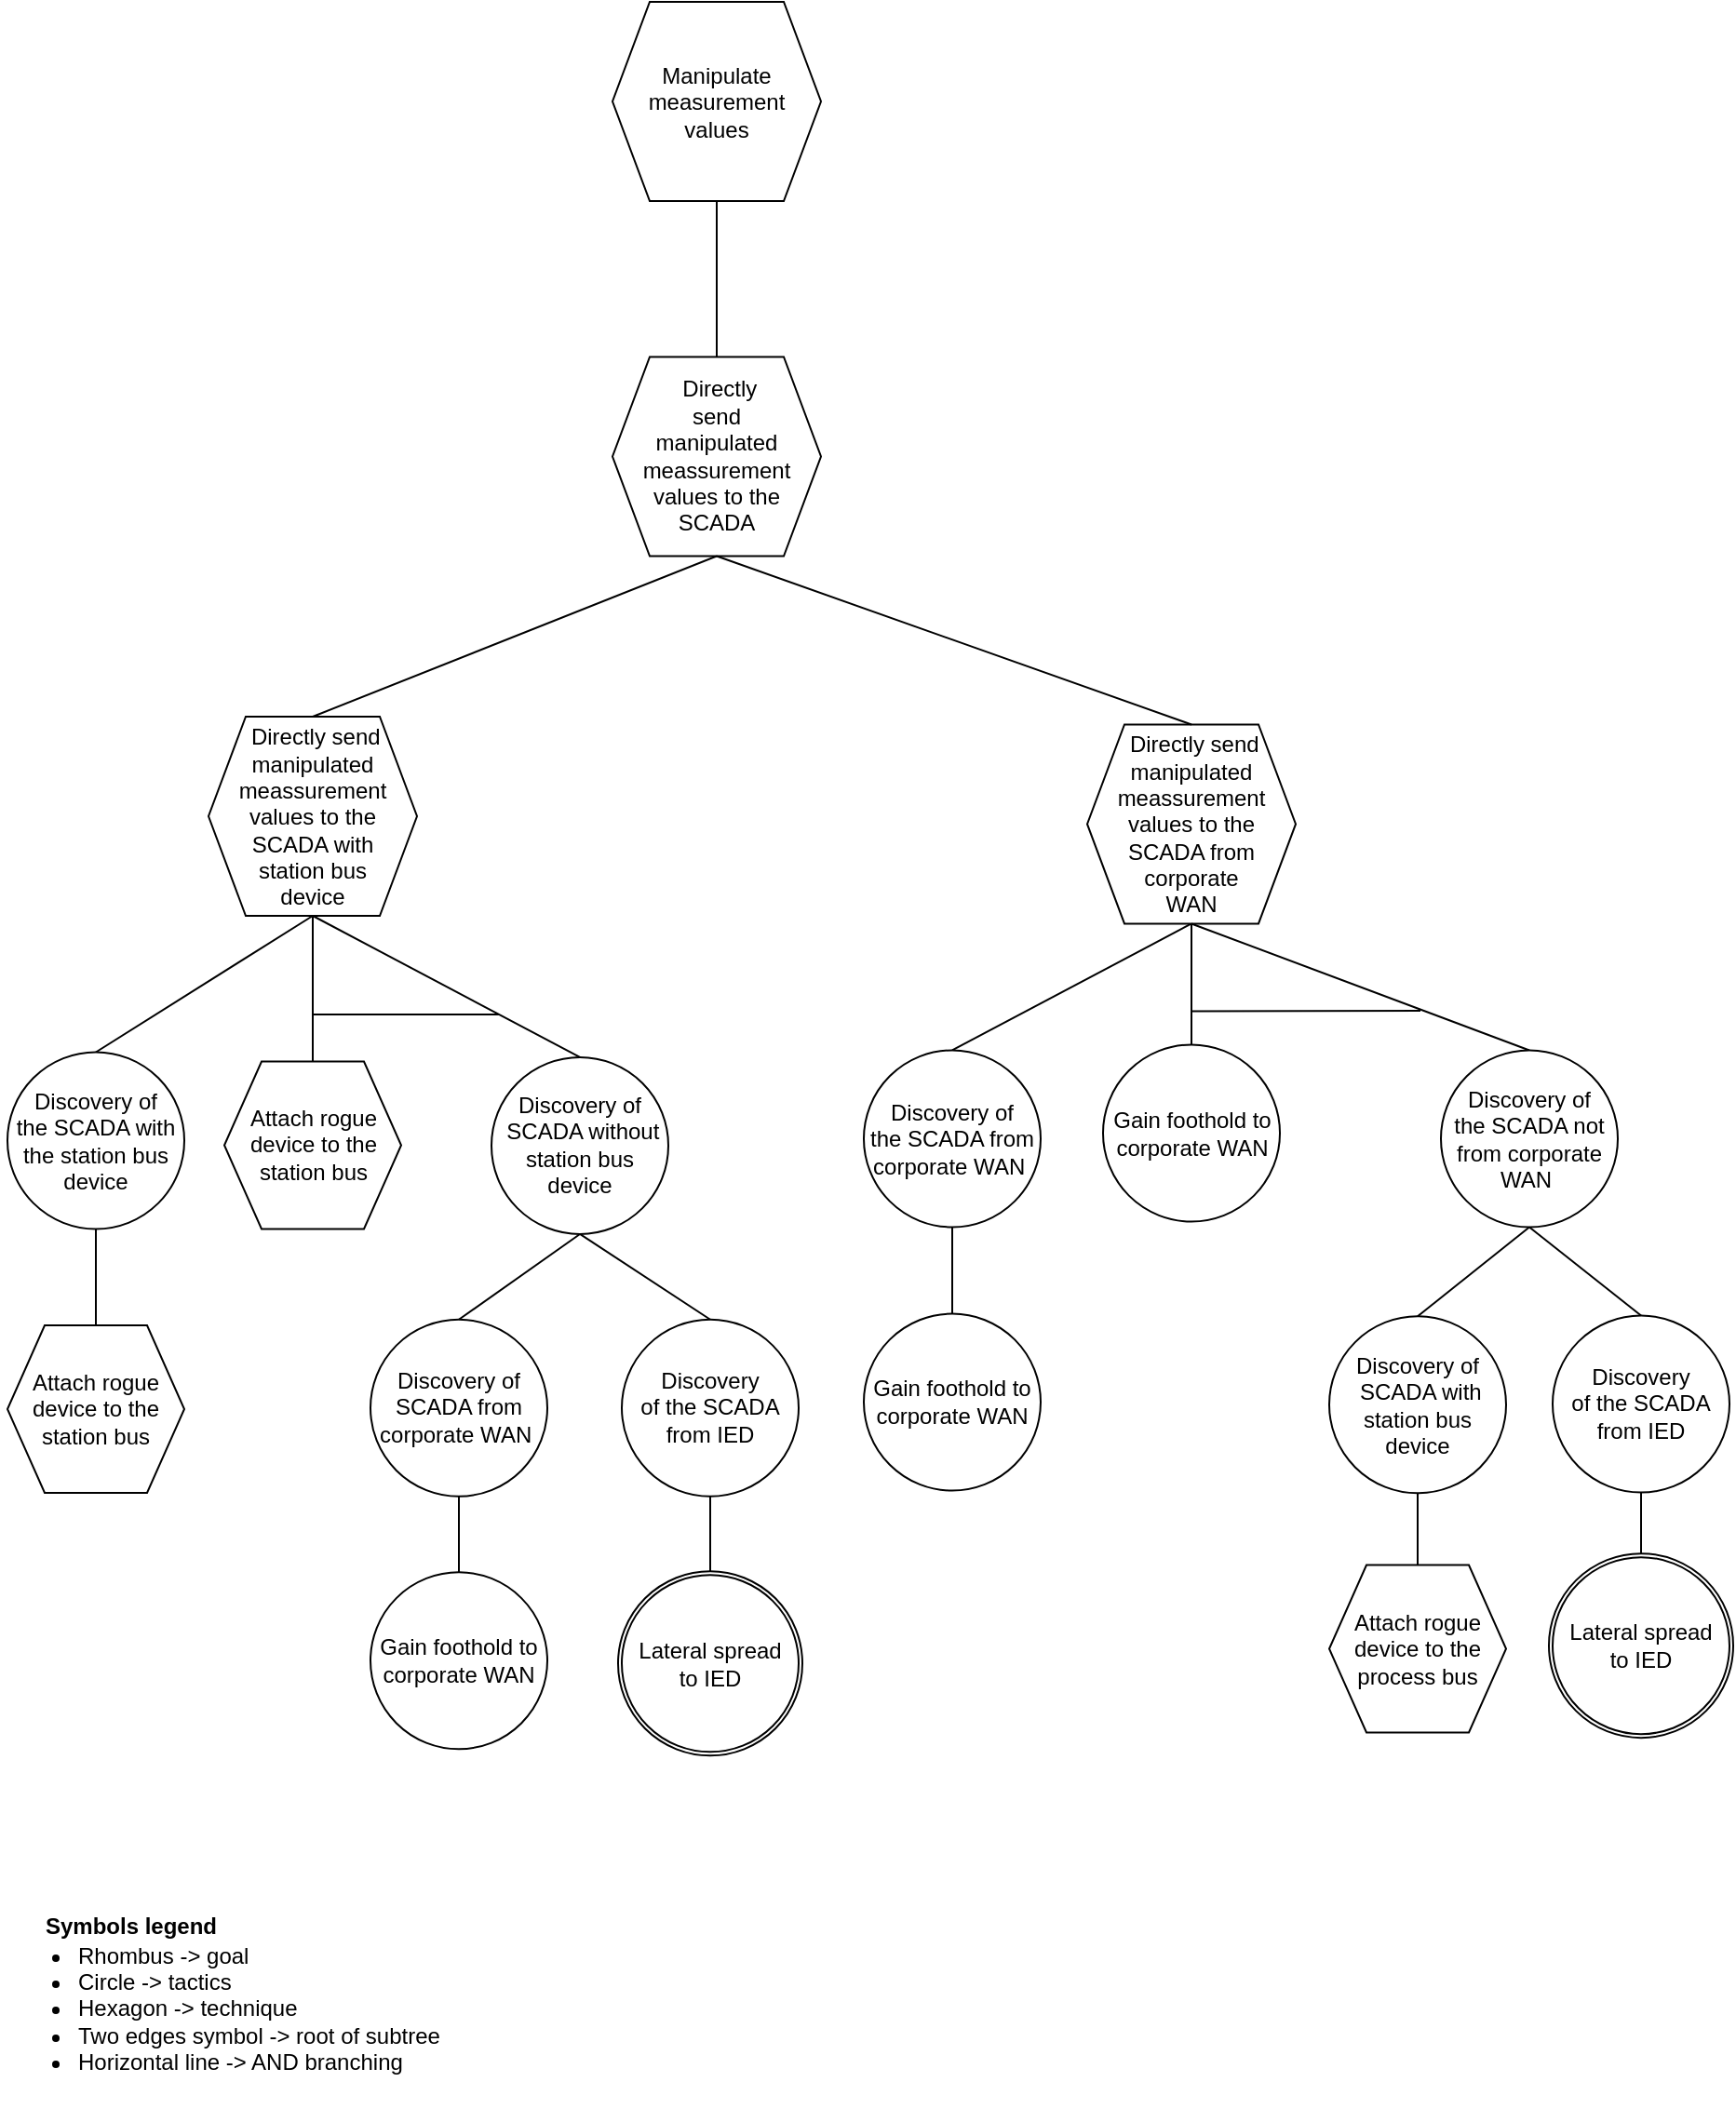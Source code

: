 <mxfile version="16.1.2" type="device"><diagram id="xbHYeiGO_CIbIeRIyyaW" name="Page-1"><mxGraphModel dx="1422" dy="905" grid="1" gridSize="10" guides="1" tooltips="1" connect="1" arrows="1" fold="1" page="1" pageScale="1" pageWidth="850" pageHeight="1100" math="0" shadow="0"><root><mxCell id="0"/><mxCell id="1" parent="0"/><mxCell id="q_Y1FQsj2ikYlkpA-Gyn-50" value="&lt;font style=&quot;font-size: 12px&quot;&gt;Symbols legend&lt;/font&gt;" style="text;strokeColor=none;fillColor=none;html=1;fontSize=24;fontStyle=1;verticalAlign=middle;align=center;" parent="1" vertex="1"><mxGeometry x="221" y="1020.0" width="100" height="40" as="geometry"/></mxCell><mxCell id="q_Y1FQsj2ikYlkpA-Gyn-52" value="&lt;ul&gt;&lt;li&gt;&lt;span&gt;Rhombus -&amp;gt; goal&lt;/span&gt;&lt;/li&gt;&lt;li&gt;&lt;span&gt;Circle -&amp;gt; tactics&lt;/span&gt;&lt;br&gt;&lt;/li&gt;&lt;li&gt;Hexagon -&amp;gt; technique&lt;/li&gt;&lt;li&gt;Two edges symbol -&amp;gt; root of subtree&lt;/li&gt;&lt;li&gt;Horizontal line -&amp;gt; AND branching&lt;/li&gt;&lt;/ul&gt;" style="text;strokeColor=none;fillColor=none;html=1;whiteSpace=wrap;verticalAlign=middle;overflow=hidden;fontSize=12;" parent="1" vertex="1"><mxGeometry x="201" y="1034" width="256" height="107" as="geometry"/></mxCell><mxCell id="nbdmeN9ukbkjmMOt9uIb-6" value="Manipulate measurement values" style="shape=hexagon;perimeter=hexagonPerimeter2;whiteSpace=wrap;html=1;fixedSize=1;" parent="1" vertex="1"><mxGeometry x="530" y="10" width="112" height="107" as="geometry"/></mxCell><mxCell id="hXiwa7b58C9pTNHA5cDS-1" value="" style="endArrow=none;html=1;rounded=0;entryX=0.5;entryY=0;entryDx=0;entryDy=0;exitX=0.5;exitY=1;exitDx=0;exitDy=0;" parent="1" source="2dhj_4RlpSU6l_lUr5A2-33" target="XJ2tN9Py6yjStrmt5Zez-19" edge="1"><mxGeometry width="50" height="50" relative="1" as="geometry"><mxPoint x="369" y="583.32" as="sourcePoint"/><mxPoint x="583.75" y="602.34" as="targetPoint"/></mxGeometry></mxCell><mxCell id="hXiwa7b58C9pTNHA5cDS-3" value="&amp;nbsp;Directly&lt;br&gt;send&lt;br&gt;manipulated&lt;br&gt;meassurement&lt;br&gt;values to the&lt;br&gt;SCADA" style="shape=hexagon;perimeter=hexagonPerimeter2;whiteSpace=wrap;html=1;fixedSize=1;" parent="1" vertex="1"><mxGeometry x="530" y="200.75" width="112" height="107" as="geometry"/></mxCell><mxCell id="hXiwa7b58C9pTNHA5cDS-7" value="" style="endArrow=none;html=1;rounded=0;entryX=0.5;entryY=0;entryDx=0;entryDy=0;exitX=0.5;exitY=1;exitDx=0;exitDy=0;" parent="1" source="2dhj_4RlpSU6l_lUr5A2-34" target="BvnuBSUswsPMIgctuuf--2" edge="1"><mxGeometry width="50" height="50" relative="1" as="geometry"><mxPoint x="999.5" y="588.93" as="sourcePoint"/><mxPoint x="907.5" y="601.21" as="targetPoint"/></mxGeometry></mxCell><mxCell id="hXiwa7b58C9pTNHA5cDS-9" value="Gain foothold to corporate WAN" style="ellipse;whiteSpace=wrap;html=1;aspect=fixed;" parent="1" vertex="1"><mxGeometry x="665" y="714.79" width="95" height="95" as="geometry"/></mxCell><mxCell id="hXiwa7b58C9pTNHA5cDS-11" value="" style="endArrow=none;html=1;rounded=0;startArrow=none;exitX=0.5;exitY=1;exitDx=0;exitDy=0;" parent="1" source="BvnuBSUswsPMIgctuuf--2" target="hXiwa7b58C9pTNHA5cDS-9" edge="1"><mxGeometry width="50" height="50" relative="1" as="geometry"><mxPoint x="745" y="745.51" as="sourcePoint"/><mxPoint x="712" y="757.17" as="targetPoint"/></mxGeometry></mxCell><mxCell id="c9HpUDW3eZ3asptIFYqA-1" value="" style="endArrow=none;html=1;rounded=0;entryX=0.5;entryY=1;entryDx=0;entryDy=0;exitX=0.5;exitY=0;exitDx=0;exitDy=0;" parent="1" source="hXiwa7b58C9pTNHA5cDS-3" target="nbdmeN9ukbkjmMOt9uIb-6" edge="1"><mxGeometry width="50" height="50" relative="1" as="geometry"><mxPoint x="646.5" y="221.5" as="sourcePoint"/><mxPoint x="505.75" y="110.5" as="targetPoint"/></mxGeometry></mxCell><mxCell id="XJ2tN9Py6yjStrmt5Zez-15" value="Attach rogue device to the station bus" style="shape=hexagon;perimeter=hexagonPerimeter2;whiteSpace=wrap;html=1;fixedSize=1;" parent="1" vertex="1"><mxGeometry x="205" y="721.0" width="95" height="90" as="geometry"/></mxCell><mxCell id="XJ2tN9Py6yjStrmt5Zez-19" value="Discovery&amp;nbsp;of &lt;br&gt;the SCADA with the station bus device" style="ellipse;whiteSpace=wrap;html=1;aspect=fixed;" parent="1" vertex="1"><mxGeometry x="205" y="574.24" width="95" height="95" as="geometry"/></mxCell><mxCell id="2dhj_4RlpSU6l_lUr5A2-33" value="&amp;nbsp;Directly send&lt;br&gt;manipulated&lt;br&gt;meassurement&lt;br&gt;values to the SCADA with &lt;br&gt;station bus &lt;br&gt;device" style="shape=hexagon;perimeter=hexagonPerimeter2;whiteSpace=wrap;html=1;fixedSize=1;" parent="1" vertex="1"><mxGeometry x="313" y="394.0" width="112" height="107" as="geometry"/></mxCell><mxCell id="2dhj_4RlpSU6l_lUr5A2-34" value="&amp;nbsp;Directly send&lt;br&gt;manipulated&lt;br&gt;meassurement&lt;br&gt;values to the&lt;br&gt;SCADA from corporate &lt;br&gt;WAN" style="shape=hexagon;perimeter=hexagonPerimeter2;whiteSpace=wrap;html=1;fixedSize=1;" parent="1" vertex="1"><mxGeometry x="785" y="398.22" width="112" height="107" as="geometry"/></mxCell><mxCell id="2dhj_4RlpSU6l_lUr5A2-37" value="" style="endArrow=none;html=1;rounded=0;entryX=0.5;entryY=0;entryDx=0;entryDy=0;exitX=0.5;exitY=1;exitDx=0;exitDy=0;" parent="1" source="hXiwa7b58C9pTNHA5cDS-3" target="2dhj_4RlpSU6l_lUr5A2-33" edge="1"><mxGeometry width="50" height="50" relative="1" as="geometry"><mxPoint x="726" y="307.75" as="sourcePoint"/><mxPoint x="821.5" y="366.55" as="targetPoint"/></mxGeometry></mxCell><mxCell id="2dhj_4RlpSU6l_lUr5A2-38" value="" style="endArrow=none;html=1;rounded=0;entryX=0.5;entryY=0;entryDx=0;entryDy=0;exitX=0.5;exitY=1;exitDx=0;exitDy=0;" parent="1" source="hXiwa7b58C9pTNHA5cDS-3" target="2dhj_4RlpSU6l_lUr5A2-34" edge="1"><mxGeometry width="50" height="50" relative="1" as="geometry"><mxPoint x="726" y="307.75" as="sourcePoint"/><mxPoint x="573" y="366.55" as="targetPoint"/></mxGeometry></mxCell><mxCell id="VsqYd4zWUFWY-cEYZpS1-1" value="" style="endArrow=none;html=1;rounded=0;entryX=0.5;entryY=0;entryDx=0;entryDy=0;" parent="1" source="2dhj_4RlpSU6l_lUr5A2-33" target="VsqYd4zWUFWY-cEYZpS1-4" edge="1"><mxGeometry width="50" height="50" relative="1" as="geometry"><mxPoint x="369" y="583.32" as="sourcePoint"/><mxPoint x="247" y="494.84" as="targetPoint"/></mxGeometry></mxCell><mxCell id="VsqYd4zWUFWY-cEYZpS1-2" value="" style="endArrow=none;html=1;rounded=0;entryX=0.5;entryY=0;entryDx=0;entryDy=0;exitX=0.5;exitY=1;exitDx=0;exitDy=0;" parent="1" source="2dhj_4RlpSU6l_lUr5A2-33" target="VsqYd4zWUFWY-cEYZpS1-5" edge="1"><mxGeometry width="50" height="50" relative="1" as="geometry"><mxPoint x="369" y="583.32" as="sourcePoint"/><mxPoint x="377" y="494.84" as="targetPoint"/></mxGeometry></mxCell><mxCell id="VsqYd4zWUFWY-cEYZpS1-3" value="" style="endArrow=none;html=1;rounded=0;" parent="1" edge="1"><mxGeometry width="50" height="50" relative="1" as="geometry"><mxPoint x="369" y="554" as="sourcePoint"/><mxPoint x="469" y="554" as="targetPoint"/></mxGeometry></mxCell><mxCell id="VsqYd4zWUFWY-cEYZpS1-4" value="Attach rogue device to the station bus" style="shape=hexagon;perimeter=hexagonPerimeter2;whiteSpace=wrap;html=1;fixedSize=1;" parent="1" vertex="1"><mxGeometry x="321.5" y="579.24" width="95" height="90" as="geometry"/></mxCell><mxCell id="VsqYd4zWUFWY-cEYZpS1-5" value="Discovery of&lt;br&gt;&amp;nbsp;SCADA without station bus device" style="ellipse;whiteSpace=wrap;html=1;aspect=fixed;" parent="1" vertex="1"><mxGeometry x="465" y="576.98" width="95" height="95" as="geometry"/></mxCell><mxCell id="VsqYd4zWUFWY-cEYZpS1-30" value="" style="endArrow=none;html=1;rounded=0;exitX=0.5;exitY=1;exitDx=0;exitDy=0;entryX=0.5;entryY=0;entryDx=0;entryDy=0;" parent="1" source="2dhj_4RlpSU6l_lUr5A2-34" target="VsqYd4zWUFWY-cEYZpS1-44" edge="1"><mxGeometry width="50" height="50" relative="1" as="geometry"><mxPoint x="882" y="604.61" as="sourcePoint"/><mxPoint x="772" y="744.61" as="targetPoint"/></mxGeometry></mxCell><mxCell id="VsqYd4zWUFWY-cEYZpS1-31" value="" style="endArrow=none;html=1;rounded=0;exitX=0.5;exitY=1;exitDx=0;exitDy=0;entryX=0.5;entryY=0;entryDx=0;entryDy=0;" parent="1" source="2dhj_4RlpSU6l_lUr5A2-34" target="VsqYd4zWUFWY-cEYZpS1-35" edge="1"><mxGeometry width="50" height="50" relative="1" as="geometry"><mxPoint x="1032" y="799.11" as="sourcePoint"/><mxPoint x="852" y="814.61" as="targetPoint"/></mxGeometry></mxCell><mxCell id="VsqYd4zWUFWY-cEYZpS1-32" value="" style="endArrow=none;html=1;rounded=0;" parent="1" edge="1"><mxGeometry width="50" height="50" relative="1" as="geometry"><mxPoint x="841" y="552.31" as="sourcePoint"/><mxPoint x="964" y="552" as="targetPoint"/><Array as="points"/></mxGeometry></mxCell><mxCell id="VsqYd4zWUFWY-cEYZpS1-35" value="Gain foothold to corporate WAN" style="ellipse;whiteSpace=wrap;html=1;aspect=fixed;" parent="1" vertex="1"><mxGeometry x="793.5" y="570.24" width="95" height="95" as="geometry"/></mxCell><mxCell id="VsqYd4zWUFWY-cEYZpS1-39" value="Attach rogue device to the process bus" style="shape=hexagon;perimeter=hexagonPerimeter2;whiteSpace=wrap;html=1;fixedSize=1;" parent="1" vertex="1"><mxGeometry x="915" y="849.75" width="95" height="90" as="geometry"/></mxCell><mxCell id="VsqYd4zWUFWY-cEYZpS1-40" value="Discovery of&lt;br&gt;&amp;nbsp;SCADA with station bus device" style="ellipse;whiteSpace=wrap;html=1;aspect=fixed;" parent="1" vertex="1"><mxGeometry x="915" y="716.13" width="95" height="95" as="geometry"/></mxCell><mxCell id="VsqYd4zWUFWY-cEYZpS1-41" value="" style="endArrow=none;html=1;rounded=0;entryX=0.5;entryY=1;entryDx=0;entryDy=0;exitX=0.5;exitY=0;exitDx=0;exitDy=0;" parent="1" source="VsqYd4zWUFWY-cEYZpS1-39" target="VsqYd4zWUFWY-cEYZpS1-40" edge="1"><mxGeometry width="50" height="50" relative="1" as="geometry"><mxPoint x="1170.941" y="994.163" as="sourcePoint"/><mxPoint x="1122.5" y="957.66" as="targetPoint"/></mxGeometry></mxCell><mxCell id="VsqYd4zWUFWY-cEYZpS1-44" value="Discovery&amp;nbsp;of &lt;br&gt;the SCADA not from corporate WAN&amp;nbsp;" style="ellipse;whiteSpace=wrap;html=1;aspect=fixed;" parent="1" vertex="1"><mxGeometry x="975" y="573.24" width="95" height="95" as="geometry"/></mxCell><mxCell id="VsqYd4zWUFWY-cEYZpS1-45" value="" style="endArrow=none;html=1;rounded=0;entryX=0.5;entryY=1;entryDx=0;entryDy=0;exitX=0.5;exitY=0;exitDx=0;exitDy=0;" parent="1" source="VsqYd4zWUFWY-cEYZpS1-40" target="VsqYd4zWUFWY-cEYZpS1-44" edge="1"><mxGeometry width="50" height="50" relative="1" as="geometry"><mxPoint x="1172.5" y="942.68" as="sourcePoint"/><mxPoint x="1162.5" y="649.9" as="targetPoint"/></mxGeometry></mxCell><mxCell id="BvnuBSUswsPMIgctuuf--2" value="Discovery&amp;nbsp;of &lt;br&gt;the SCADA from corporate WAN&amp;nbsp;" style="ellipse;whiteSpace=wrap;html=1;aspect=fixed;" parent="1" vertex="1"><mxGeometry x="665" y="573.24" width="95" height="95" as="geometry"/></mxCell><mxCell id="Wc3BPldIsUcrUfqzeBYM-91" value="Gain foothold to corporate WAN" style="ellipse;whiteSpace=wrap;html=1;aspect=fixed;" parent="1" vertex="1"><mxGeometry x="400" y="853.63" width="95" height="95" as="geometry"/></mxCell><mxCell id="Wc3BPldIsUcrUfqzeBYM-92" value="" style="endArrow=none;html=1;rounded=0;entryX=0.5;entryY=0;entryDx=0;entryDy=0;" parent="1" source="Wc3BPldIsUcrUfqzeBYM-93" target="Wc3BPldIsUcrUfqzeBYM-91" edge="1"><mxGeometry width="50" height="50" relative="1" as="geometry"><mxPoint x="361" y="858.13" as="sourcePoint"/><mxPoint x="369" y="878.13" as="targetPoint"/></mxGeometry></mxCell><mxCell id="Wc3BPldIsUcrUfqzeBYM-93" value="Discovery&amp;nbsp;of &lt;br&gt;SCADA from corporate WAN&amp;nbsp;" style="ellipse;whiteSpace=wrap;html=1;aspect=fixed;" parent="1" vertex="1"><mxGeometry x="400" y="717.88" width="95" height="95" as="geometry"/></mxCell><mxCell id="Wc3BPldIsUcrUfqzeBYM-94" value="" style="endArrow=none;html=1;rounded=0;entryX=0.5;entryY=1;entryDx=0;entryDy=0;exitX=0.5;exitY=0;exitDx=0;exitDy=0;" parent="1" source="Wc3BPldIsUcrUfqzeBYM-93" target="VsqYd4zWUFWY-cEYZpS1-5" edge="1"><mxGeometry width="50" height="50" relative="1" as="geometry"><mxPoint x="343.25" y="855.7" as="sourcePoint"/><mxPoint x="390.75" y="827.7" as="targetPoint"/></mxGeometry></mxCell><mxCell id="Wc3BPldIsUcrUfqzeBYM-100" value="Discovery&lt;br&gt;of the SCADA from IED" style="ellipse;whiteSpace=wrap;html=1;aspect=fixed;" parent="1" vertex="1"><mxGeometry x="535" y="717.88" width="95" height="95" as="geometry"/></mxCell><mxCell id="Wc3BPldIsUcrUfqzeBYM-101" value="" style="endArrow=none;html=1;rounded=0;exitX=0.5;exitY=0;exitDx=0;exitDy=0;entryX=0.5;entryY=1;entryDx=0;entryDy=0;" parent="1" source="Wc3BPldIsUcrUfqzeBYM-100" target="VsqYd4zWUFWY-cEYZpS1-5" edge="1"><mxGeometry width="50" height="50" relative="1" as="geometry"><mxPoint x="285.25" y="969.68" as="sourcePoint"/><mxPoint x="500" y="778.6" as="targetPoint"/><Array as="points"/></mxGeometry></mxCell><mxCell id="Wc3BPldIsUcrUfqzeBYM-103" value="" style="endArrow=none;html=1;rounded=0;exitX=0.5;exitY=1;exitDx=0;exitDy=0;entryX=0.5;entryY=0;entryDx=0;entryDy=0;" parent="1" source="Wc3BPldIsUcrUfqzeBYM-108" edge="1"><mxGeometry width="50" height="50" relative="1" as="geometry"><mxPoint x="1232" y="947.73" as="sourcePoint"/><mxPoint x="1082.5" y="844.01" as="targetPoint"/><Array as="points"/></mxGeometry></mxCell><mxCell id="Wc3BPldIsUcrUfqzeBYM-108" value="Discovery&lt;br&gt;of the SCADA from IED" style="ellipse;whiteSpace=wrap;html=1;aspect=fixed;" parent="1" vertex="1"><mxGeometry x="1035" y="715.79" width="95" height="95" as="geometry"/></mxCell><mxCell id="Wc3BPldIsUcrUfqzeBYM-110" value="" style="endArrow=none;html=1;rounded=0;exitX=0.5;exitY=0;exitDx=0;exitDy=0;entryX=0.5;entryY=1;entryDx=0;entryDy=0;" parent="1" source="Wc3BPldIsUcrUfqzeBYM-108" target="VsqYd4zWUFWY-cEYZpS1-44" edge="1"><mxGeometry width="50" height="50" relative="1" as="geometry"><mxPoint x="780.5" y="824.52" as="sourcePoint"/><mxPoint x="780.5" y="720.32" as="targetPoint"/><Array as="points"/></mxGeometry></mxCell><mxCell id="0Qf27vYzhS7x9a2EV2Fq-2" value="" style="endArrow=none;html=1;rounded=0;entryX=0.5;entryY=0;entryDx=0;entryDy=0;" parent="1" source="Wc3BPldIsUcrUfqzeBYM-100" target="0Qf27vYzhS7x9a2EV2Fq-4" edge="1"><mxGeometry width="50" height="50" relative="1" as="geometry"><mxPoint x="680" y="854" as="sourcePoint"/><mxPoint x="545" y="853.92" as="targetPoint"/></mxGeometry></mxCell><mxCell id="0Qf27vYzhS7x9a2EV2Fq-3" value="" style="ellipse;whiteSpace=wrap;html=1;aspect=fixed;" parent="1" vertex="1"><mxGeometry x="533" y="853.15" width="99" height="99" as="geometry"/></mxCell><mxCell id="0Qf27vYzhS7x9a2EV2Fq-4" value="Lateral spread&lt;br&gt;to IED" style="ellipse;whiteSpace=wrap;html=1;aspect=fixed;" parent="1" vertex="1"><mxGeometry x="535" y="855.15" width="95" height="95" as="geometry"/></mxCell><mxCell id="0Qf27vYzhS7x9a2EV2Fq-8" value="" style="ellipse;whiteSpace=wrap;html=1;aspect=fixed;" parent="1" vertex="1"><mxGeometry x="1033" y="843.57" width="99" height="99" as="geometry"/></mxCell><mxCell id="0Qf27vYzhS7x9a2EV2Fq-9" value="Lateral spread&lt;br&gt;to IED" style="ellipse;whiteSpace=wrap;html=1;aspect=fixed;" parent="1" vertex="1"><mxGeometry x="1035" y="845.57" width="95" height="95" as="geometry"/></mxCell><mxCell id="0Qf27vYzhS7x9a2EV2Fq-21" value="" style="endArrow=none;html=1;rounded=0;startArrow=none;exitX=0.5;exitY=1;exitDx=0;exitDy=0;entryX=0.5;entryY=0;entryDx=0;entryDy=0;" parent="1" source="XJ2tN9Py6yjStrmt5Zez-19" target="XJ2tN9Py6yjStrmt5Zez-15" edge="1"><mxGeometry width="50" height="50" relative="1" as="geometry"><mxPoint x="757.5" y="713.21" as="sourcePoint"/><mxPoint x="757.5" y="790.39" as="targetPoint"/></mxGeometry></mxCell></root></mxGraphModel></diagram></mxfile>